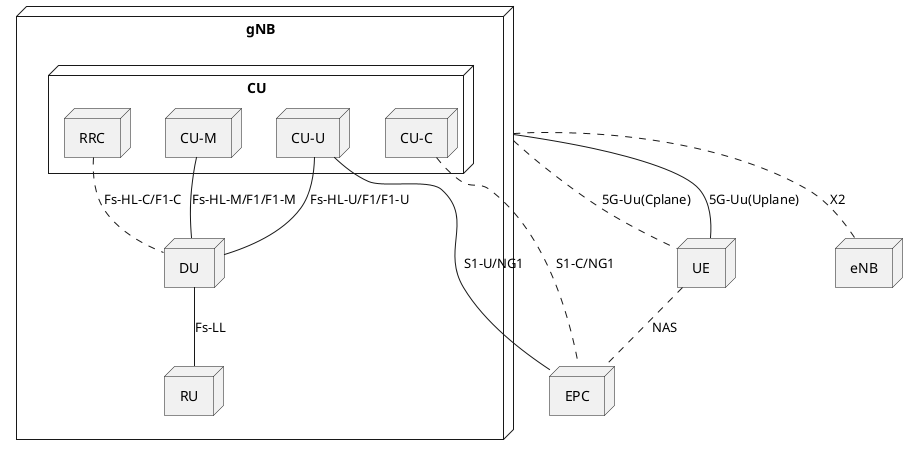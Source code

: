 @startuml
node gNB {
    node CU {
        node "CU-C"
        node RRC
        node "CU-M"
        node "CU-U"
    }
    node DU
    node RU
    RRC .- DU: Fs-HL-C/F1-C
    (CU-M) -- DU: Fs-HL-M/F1/F1-M
    (CU-U) -- DU: Fs-HL-U/F1/F1-U
    DU -- RU:Fs-LL
}
node EPC
node eNB
node UE

UE .- EPC: NAS
gNB .- eNB: X2
gNB -- UE: 5G-Uu(Uplane)
gNB .- UE: 5G-Uu(Cplane)
(CU-C) .- EPC: S1-C/NG1
(CU-U) -- EPC: S1-U/NG1
@enduml